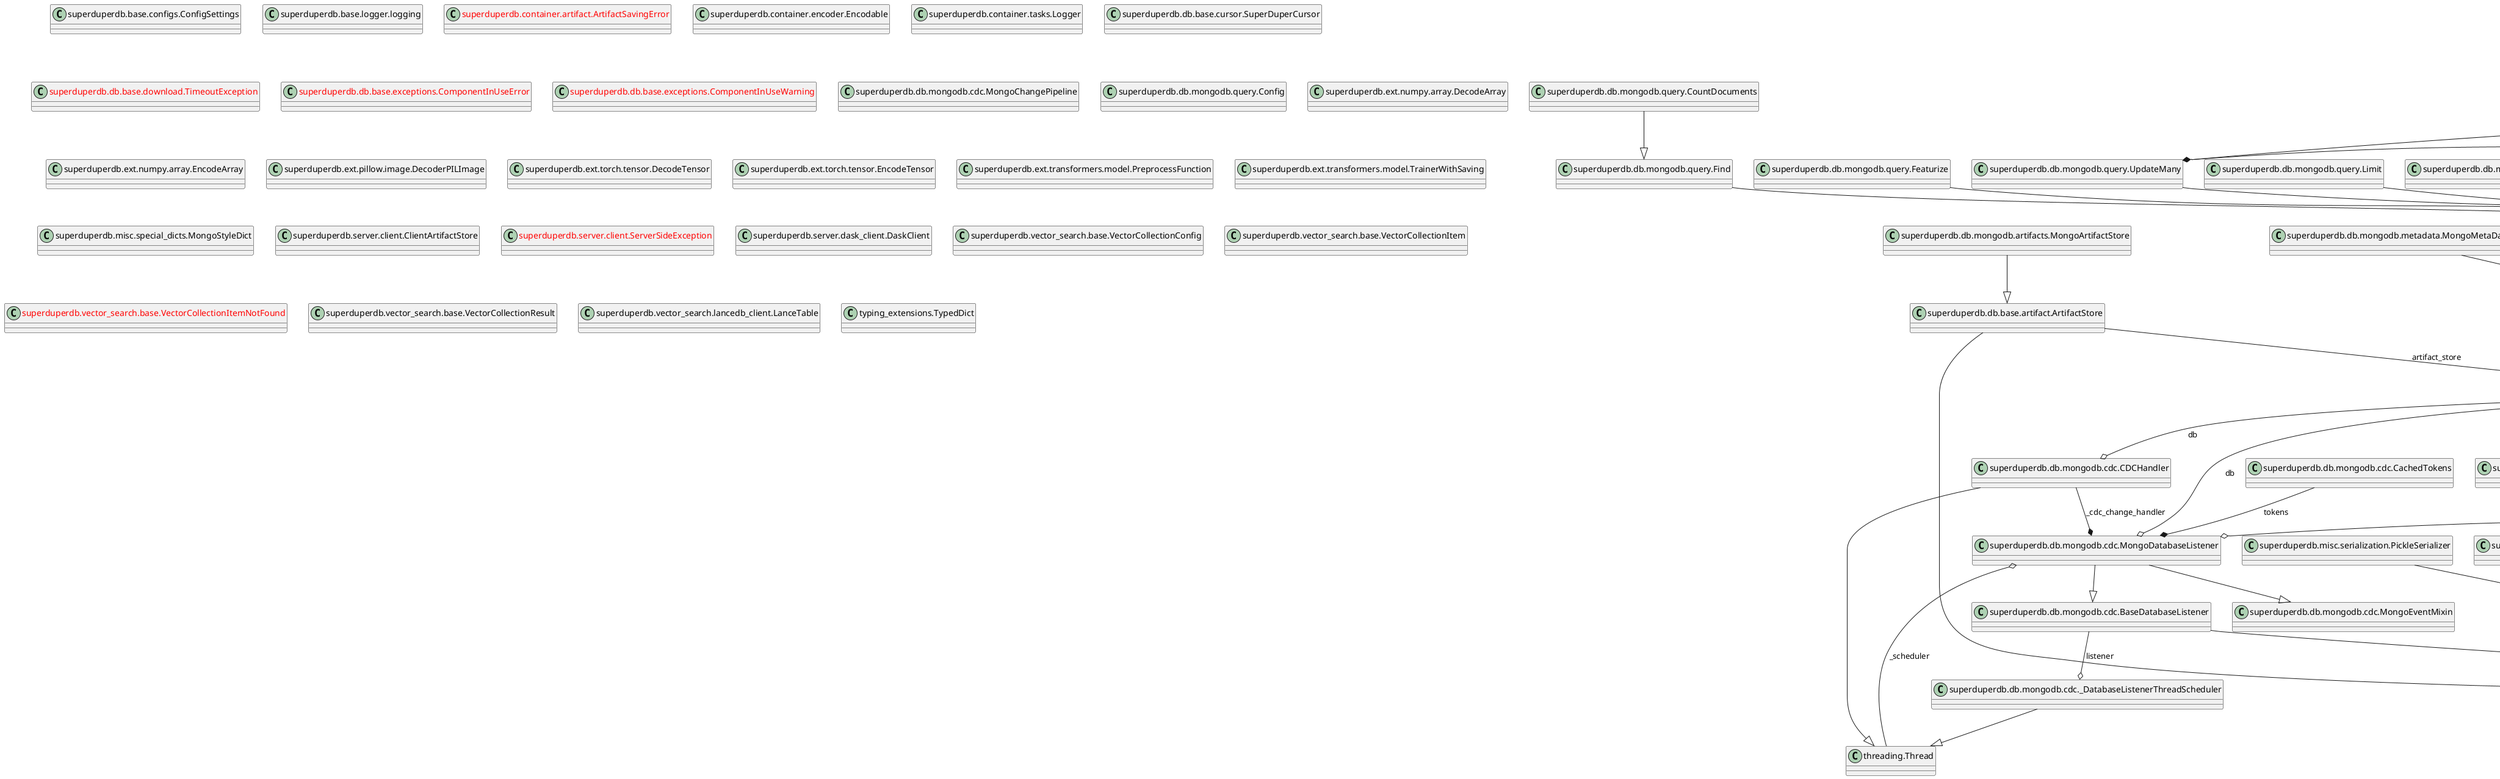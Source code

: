 @startuml classes
set namespaceSeparator none
class "abc.ABC" as abc.ABC {
}
class "bson.objectid.ObjectId" as bson.objectid.ObjectId {
}
class "enum.Enum" as enum.Enum {
}
class "superduperdb.base.config.Api" as superduperdb.base.config.Api {
}
class "superduperdb.base.config.Apis" as superduperdb.base.config.Apis {
}
class "superduperdb.base.config.Config" as superduperdb.base.config.Config {
}
class "superduperdb.base.config.Config" as superduperdb.base.config.Config.Config {
}
class "superduperdb.base.config.Dask" as superduperdb.base.config.Dask {
}
class "superduperdb.base.config.DataLayer" as superduperdb.base.config.DataLayer {
}
class "superduperdb.base.config.DataLayers" as superduperdb.base.config.DataLayers {
}
class "superduperdb.base.config.Deployment" as superduperdb.base.config.Deployment {
}
class "superduperdb.base.config.HasPort" as superduperdb.base.config.HasPort {
}
class "superduperdb.base.config.HostPort" as superduperdb.base.config.HostPort {
}
class "superduperdb.base.config.InMemory" as superduperdb.base.config.InMemory {
}
class "superduperdb.base.config.IpPort" as superduperdb.base.config.IpPort {
}
class "superduperdb.base.config.LanceDB" as superduperdb.base.config.LanceDB {
}
class "superduperdb.base.config.LogLevel" as superduperdb.base.config.LogLevel {
}
class "superduperdb.base.config.LogType" as superduperdb.base.config.LogType {
}
class "superduperdb.base.config.Logging" as superduperdb.base.config.Logging {
}
class "superduperdb.base.config.ModelServer" as superduperdb.base.config.ModelServer {
}
class "superduperdb.base.config.MongoDB" as superduperdb.base.config.MongoDB {
}
class "superduperdb.base.config.Notebook" as superduperdb.base.config.Notebook {
}
class "superduperdb.base.config.Retry" as superduperdb.base.config.Retry {
}
class "superduperdb.base.config.Server" as superduperdb.base.config.Server {
}
class "superduperdb.base.config.VectorSearch" as superduperdb.base.config.VectorSearch {
}
class "superduperdb.base.configs.ConfigSettings" as superduperdb.base.configs.ConfigSettings {
}
class "superduperdb.base.jsonable.Config" as superduperdb.base.jsonable.JSONable.Config {
}
class "superduperdb.base.jsonable.JSONable" as superduperdb.base.jsonable.JSONable {
}
class "superduperdb.base.logger.logging" as superduperdb.base.logger.logging {
}
class "superduperdb.container.artifact.Artifact" as superduperdb.container.artifact.Artifact {
}
class "superduperdb.container.artifact.ArtifactDesc" as superduperdb.container.artifact.ArtifactDesc {
}
class "<color:red>superduperdb.container.artifact.ArtifactSavingError</color>" as superduperdb.container.artifact.ArtifactSavingError {
}
class "superduperdb.container.component.Component" as superduperdb.container.component.Component {
}
class "superduperdb.container.dataset.Dataset" as superduperdb.container.dataset.Dataset {
}
class "superduperdb.container.document.Document" as superduperdb.container.document.Document {
}
class "superduperdb.container.encoder.Encodable" as superduperdb.container.encoder.Encodable {
}
class "superduperdb.container.encoder.Encoder" as superduperdb.container.encoder.Encoder {
}
class "superduperdb.container.job.ComponentJob" as superduperdb.container.job.ComponentJob {
}
class "superduperdb.container.job.FunctionJob" as superduperdb.container.job.FunctionJob {
}
class "superduperdb.container.job.Job" as superduperdb.container.job.Job {
}
class "superduperdb.container.listener.Listener" as superduperdb.container.listener.Listener {
}
class "superduperdb.container.metric.Metric" as superduperdb.container.metric.Metric {
}
class "superduperdb.container.model.Model" as superduperdb.container.model.Model {
}
class "superduperdb.container.model.PredictMixin" as superduperdb.container.model.PredictMixin {
}
class "superduperdb.container.model._TrainingConfiguration" as superduperdb.container.model._TrainingConfiguration {
}
class "superduperdb.container.serializable.Serializable" as superduperdb.container.serializable.Serializable {
}
class "superduperdb.container.task_workflow.TaskWorkflow" as superduperdb.container.task_workflow.TaskWorkflow {
}
class "superduperdb.container.tasks.Logger" as superduperdb.container.tasks.Logger {
}
class "superduperdb.container.vector_index.VectorIndex" as superduperdb.container.vector_index.VectorIndex {
}
class "superduperdb.data.cache.key_cache.Cache" as superduperdb.data.cache.key_cache.Cache {
}
class "superduperdb.data.cache.key_cache.KeyCache" as superduperdb.data.cache.key_cache.KeyCache {
}
class "superduperdb.data.cache.typed_cache.TypedCache" as superduperdb.data.cache.typed_cache.TypedCache {
}
class "superduperdb.data.cache.uri_cache.Cached" as superduperdb.data.cache.uri_cache.Cached {
}
class "superduperdb.data.cache.uri_cache.URICache" as superduperdb.data.cache.uri_cache.URICache {
}
class "superduperdb.db.base.artifact.ArtifactStore" as superduperdb.db.base.artifact.ArtifactStore {
}
class "superduperdb.db.base.cdc.DatabaseListenerFactory" as superduperdb.db.base.cdc.DatabaseListenerFactory {
}
class "superduperdb.db.base.cursor.SuperDuperCursor" as superduperdb.db.base.cursor.SuperDuperCursor {
}
class "superduperdb.db.base.data_backend.BaseDataBackend" as superduperdb.db.base.data_backend.BaseDataBackend {
}
class "superduperdb.db.base.db.DB" as superduperdb.db.base.db.DB {
}
class "superduperdb.db.base.db.LoadDict" as superduperdb.db.base.db.LoadDict {
}
class "superduperdb.db.base.download.BaseDownloader" as superduperdb.db.base.download.BaseDownloader {
}
class "superduperdb.db.base.download.Downloader" as superduperdb.db.base.download.Downloader {
}
class "superduperdb.db.base.download.Fetcher" as superduperdb.db.base.download.Fetcher {
}
class "superduperdb.db.base.download.InMemoryDownloader" as superduperdb.db.base.download.InMemoryDownloader {
}
class "<color:red>superduperdb.db.base.download.TimeoutException</color>" as superduperdb.db.base.download.TimeoutException {
}
class "<color:red>superduperdb.db.base.exceptions.ComponentInUseError</color>" as superduperdb.db.base.exceptions.ComponentInUseError {
}
class "<color:red>superduperdb.db.base.exceptions.ComponentInUseWarning</color>" as superduperdb.db.base.exceptions.ComponentInUseWarning {
}
class "superduperdb.db.base.metadata.MetaDataStore" as superduperdb.db.base.metadata.MetaDataStore {
}
class "superduperdb.db.base.query.Delete" as superduperdb.db.base.query.Delete {
}
class "superduperdb.db.base.query.Insert" as superduperdb.db.base.query.Insert {
}
class "superduperdb.db.base.query.Like" as superduperdb.db.base.query.Like {
}
class "superduperdb.db.base.query.Select" as superduperdb.db.base.query.Select {
}
class "superduperdb.db.base.query.SelectOne" as superduperdb.db.base.query.SelectOne {
}
class "superduperdb.db.base.query.Update" as superduperdb.db.base.query.Update {
}
class "superduperdb.db.mongodb.artifacts.MongoArtifactStore" as superduperdb.db.mongodb.artifacts.MongoArtifactStore {
}
class "superduperdb.db.mongodb.cdc.BaseDatabaseListener" as superduperdb.db.mongodb.cdc.BaseDatabaseListener {
}
class "superduperdb.db.mongodb.cdc.CDCHandler" as superduperdb.db.mongodb.cdc.CDCHandler {
}
class "superduperdb.db.mongodb.cdc.CDCKeys" as superduperdb.db.mongodb.cdc.CDCKeys {
}
class "superduperdb.db.mongodb.cdc.CachedTokens" as superduperdb.db.mongodb.cdc.CachedTokens {
}
class "superduperdb.db.mongodb.cdc.DBEvent" as superduperdb.db.mongodb.cdc.DBEvent {
}
class "superduperdb.db.mongodb.cdc.MongoChangePipeline" as superduperdb.db.mongodb.cdc.MongoChangePipeline {
}
class "superduperdb.db.mongodb.cdc.MongoDatabaseListener" as superduperdb.db.mongodb.cdc.MongoDatabaseListener {
}
class "superduperdb.db.mongodb.cdc.MongoEventMixin" as superduperdb.db.mongodb.cdc.MongoEventMixin {
}
class "superduperdb.db.mongodb.cdc.ObjectId" as superduperdb.db.mongodb.cdc.ObjectId {
}
class "superduperdb.db.mongodb.cdc.Packet" as superduperdb.db.mongodb.cdc.Packet {
}
class "superduperdb.db.mongodb.cdc._DatabaseListenerThreadScheduler" as superduperdb.db.mongodb.cdc._DatabaseListenerThreadScheduler {
}
class "superduperdb.db.mongodb.data_backend.MongoDataBackend" as superduperdb.db.mongodb.data_backend.MongoDataBackend {
}
class "superduperdb.db.mongodb.loading.MongoIterable" as superduperdb.db.mongodb.loading.MongoIterable {
}
class "superduperdb.db.mongodb.metadata.MongoMetaDataStore" as superduperdb.db.mongodb.metadata.MongoMetaDataStore {
}
class "superduperdb.db.mongodb.query.Aggregate" as superduperdb.db.mongodb.query.Aggregate {
}
class "superduperdb.db.mongodb.query.ChangeStream" as superduperdb.db.mongodb.query.ChangeStream {
}
class "superduperdb.db.mongodb.query.Collection" as superduperdb.db.mongodb.query.Collection {
}
class "superduperdb.db.mongodb.query.Config" as superduperdb.db.mongodb.query.PostLike.Config {
}
class "superduperdb.db.mongodb.query.Count" as superduperdb.db.mongodb.query.Count {
}
class "superduperdb.db.mongodb.query.CountDocuments" as superduperdb.db.mongodb.query.CountDocuments {
}
class "superduperdb.db.mongodb.query.DeleteMany" as superduperdb.db.mongodb.query.DeleteMany {
}
class "superduperdb.db.mongodb.query.DeleteOne" as superduperdb.db.mongodb.query.DeleteOne {
}
class "superduperdb.db.mongodb.query.Featurize" as superduperdb.db.mongodb.query.Featurize {
}
class "superduperdb.db.mongodb.query.FeaturizeOne" as superduperdb.db.mongodb.query.FeaturizeOne {
}
class "superduperdb.db.mongodb.query.Find" as superduperdb.db.mongodb.query.Find {
}
class "superduperdb.db.mongodb.query.FindOne" as superduperdb.db.mongodb.query.FindOne {
}
class "superduperdb.db.mongodb.query.InsertMany" as superduperdb.db.mongodb.query.InsertMany {
}
class "superduperdb.db.mongodb.query.Limit" as superduperdb.db.mongodb.query.Limit {
}
class "superduperdb.db.mongodb.query.PostLike" as superduperdb.db.mongodb.query.PostLike {
}
class "superduperdb.db.mongodb.query.PreLike" as superduperdb.db.mongodb.query.PreLike {
}
class "superduperdb.db.mongodb.query.ReplaceOne" as superduperdb.db.mongodb.query.ReplaceOne {
}
class "superduperdb.db.mongodb.query.UpdateMany" as superduperdb.db.mongodb.query.UpdateMany {
}
class "superduperdb.db.mongodb.query.UpdateOne" as superduperdb.db.mongodb.query.UpdateOne {
}
class "superduperdb.db.query_dataset.CachedQueryDataset" as superduperdb.db.query_dataset.CachedQueryDataset {
}
class "superduperdb.db.query_dataset.ExpiryCache" as superduperdb.db.query_dataset.ExpiryCache {
}
class "superduperdb.db.query_dataset.QueryDataset" as superduperdb.db.query_dataset.QueryDataset {
}
class "superduperdb.ext.numpy.array.DecodeArray" as superduperdb.ext.numpy.array.DecodeArray {
}
class "superduperdb.ext.numpy.array.EncodeArray" as superduperdb.ext.numpy.array.EncodeArray {
}
class "superduperdb.ext.openai.model.OpenAI" as superduperdb.ext.openai.model.OpenAI {
}
class "superduperdb.ext.openai.model.OpenAIChatCompletion" as superduperdb.ext.openai.model.OpenAIChatCompletion {
}
class "superduperdb.ext.openai.model.OpenAIEmbedding" as superduperdb.ext.openai.model.OpenAIEmbedding {
}
class "superduperdb.ext.pillow.image.DecoderPILImage" as superduperdb.ext.pillow.image.DecoderPILImage {
}
class "superduperdb.ext.sklearn.model.Estimator" as superduperdb.ext.sklearn.model.Estimator {
}
class "superduperdb.ext.sklearn.model.SklearnTrainingConfiguration" as superduperdb.ext.sklearn.model.SklearnTrainingConfiguration {
}
class "superduperdb.ext.torch.model.Base" as superduperdb.ext.torch.model.Base {
}
class "superduperdb.ext.torch.model.BasicDataset" as superduperdb.ext.torch.model.BasicDataset {
}
class "superduperdb.ext.torch.model.TorchModel" as superduperdb.ext.torch.model.TorchModel {
}
class "superduperdb.ext.torch.model.TorchTrainerConfiguration" as superduperdb.ext.torch.model.TorchTrainerConfiguration {
}
class "superduperdb.ext.torch.tensor.DecodeTensor" as superduperdb.ext.torch.tensor.DecodeTensor {
}
class "superduperdb.ext.torch.tensor.EncodeTensor" as superduperdb.ext.torch.tensor.EncodeTensor {
}
class "superduperdb.ext.transformers.model.Pipeline" as superduperdb.ext.transformers.model.Pipeline {
}
class "superduperdb.ext.transformers.model.PreprocessFunction" as superduperdb.ext.transformers.model.PreprocessFunction {
}
class "superduperdb.ext.transformers.model.TrainerWithSaving" as superduperdb.ext.transformers.model.TrainerWithSaving {
}
class "superduperdb.misc.retry.Retry" as superduperdb.misc.retry.Retry {
}
class "superduperdb.misc.serialization.DillSerializer" as superduperdb.misc.serialization.DillSerializer {
}
class "superduperdb.misc.serialization.ModuleClassDict" as superduperdb.misc.serialization.ModuleClassDict {
}
class "superduperdb.misc.serialization.PickleSerializer" as superduperdb.misc.serialization.PickleSerializer {
}
class "superduperdb.misc.serialization.Serializer" as superduperdb.misc.serialization.Serializer {
}
class "superduperdb.misc.serialization.TorchSerializer" as superduperdb.misc.serialization.TorchSerializer {
}
class "superduperdb.misc.special_dicts.MongoStyleDict" as superduperdb.misc.special_dicts.MongoStyleDict {
}
class "superduperdb.misc.superduper.DuckTyper" as superduperdb.misc.superduper.DuckTyper {
}
class "superduperdb.misc.superduper.MongoDbTyper" as superduperdb.misc.superduper.MongoDbTyper {
}
class "superduperdb.misc.superduper.SklearnTyper" as superduperdb.misc.superduper.SklearnTyper {
}
class "superduperdb.misc.superduper.TorchTyper" as superduperdb.misc.superduper.TorchTyper {
}
class "superduperdb.server.client.Client" as superduperdb.server.client.Client {
}
class "superduperdb.server.client.ClientArtifactStore" as superduperdb.server.client.ClientArtifactStore {
}
class "superduperdb.server.client.LoadDict" as superduperdb.server.client.LoadDict {
}
class "<color:red>superduperdb.server.client.ServerSideException</color>" as superduperdb.server.client.ServerSideException {
}
class "superduperdb.server.dask_client.DaskClient" as superduperdb.server.dask_client.DaskClient {
}
class "superduperdb.vector_search.base.BaseVectorIndex" as superduperdb.vector_search.base.BaseVectorIndex {
}
class "superduperdb.vector_search.base.VectorCollection" as superduperdb.vector_search.base.VectorCollection {
}
class "superduperdb.vector_search.base.VectorCollectionConfig" as superduperdb.vector_search.base.VectorCollectionConfig {
}
class "superduperdb.vector_search.base.VectorCollectionItem" as superduperdb.vector_search.base.VectorCollectionItem {
}
class "<color:red>superduperdb.vector_search.base.VectorCollectionItemNotFound</color>" as superduperdb.vector_search.base.VectorCollectionItemNotFound {
}
class "superduperdb.vector_search.base.VectorCollectionResult" as superduperdb.vector_search.base.VectorCollectionResult {
}
class "superduperdb.vector_search.base.VectorDatabase" as superduperdb.vector_search.base.VectorDatabase {
}
class "superduperdb.vector_search.faiss_index.FaissVectorIndex" as superduperdb.vector_search.faiss_index.FaissVectorIndex {
}
class "superduperdb.vector_search.inmemory.InMemoryVectorCollection" as superduperdb.vector_search.inmemory.InMemoryVectorCollection {
}
class "superduperdb.vector_search.inmemory.InMemoryVectorDatabase" as superduperdb.vector_search.inmemory.InMemoryVectorDatabase {
}
class "superduperdb.vector_search.lancedb_client.LanceDBClient" as superduperdb.vector_search.lancedb_client.LanceDBClient {
}
class "superduperdb.vector_search.lancedb_client.LanceTable" as superduperdb.vector_search.lancedb_client.LanceTable {
}
class "superduperdb.vector_search.lancedb_client.LanceVectorIndex" as superduperdb.vector_search.lancedb_client.LanceVectorIndex {
}
class "superduperdb.vector_search.table_scan.VanillaVectorIndex" as superduperdb.vector_search.table_scan.VanillaVectorIndex {
}
class "threading.Thread" as threading.Thread {
}
class "torch.utils.data.dataset.Dataset" as torch.utils.data.dataset.Dataset {
}
class "torch.utils.data.dataset.IterableDataset" as torch.utils.data.dataset.IterableDataset {
}
class "typing.Generic" as typing.Generic {
}
class "typing.TypedDict" as typing.TypedDict {
}
class "typing_extensions.TypedDict" as typing_extensions.TypedDict {
}
class "typing_extensions.TypedDict" as typing_extensions.TypedDict {
}
superduperdb.base.config.Api --|> superduperdb.base.jsonable.JSONable
superduperdb.base.config.Apis --|> superduperdb.base.jsonable.JSONable
superduperdb.base.config.Config --|> superduperdb.base.jsonable.JSONable
superduperdb.base.config.Config.Config --|> superduperdb.base.jsonable.JSONable.Config
superduperdb.base.config.Dask --|> superduperdb.base.config.IpPort
superduperdb.base.config.DataLayer --|> superduperdb.base.jsonable.JSONable
superduperdb.base.config.DataLayers --|> superduperdb.base.jsonable.JSONable
superduperdb.base.config.Deployment --|> superduperdb.base.jsonable.JSONable
superduperdb.base.config.HasPort --|> superduperdb.base.jsonable.JSONable
superduperdb.base.config.HostPort --|> superduperdb.base.config.HasPort
superduperdb.base.config.InMemory --|> superduperdb.base.jsonable.JSONable
superduperdb.base.config.IpPort --|> superduperdb.base.config.HasPort
superduperdb.base.config.LanceDB --|> superduperdb.base.jsonable.JSONable
superduperdb.base.config.LogLevel --|> enum.Enum
superduperdb.base.config.LogType --|> enum.Enum
superduperdb.base.config.Logging --|> superduperdb.base.jsonable.JSONable
superduperdb.base.config.ModelServer --|> superduperdb.base.config.HostPort
superduperdb.base.config.MongoDB --|> superduperdb.base.config.HostPort
superduperdb.base.config.Notebook --|> superduperdb.base.jsonable.JSONable
superduperdb.base.config.Retry --|> superduperdb.base.jsonable.JSONable
superduperdb.base.config.Server --|> superduperdb.base.jsonable.JSONable
superduperdb.base.config.VectorSearch --|> superduperdb.base.jsonable.JSONable
superduperdb.container.artifact.ArtifactDesc --|> typing.TypedDict
superduperdb.container.component.Component --|> superduperdb.container.serializable.Serializable
superduperdb.container.dataset.Dataset --|> superduperdb.container.component.Component
superduperdb.container.encoder.Encoder --|> superduperdb.container.component.Component
superduperdb.container.job.ComponentJob --|> superduperdb.container.job.Job
superduperdb.container.job.FunctionJob --|> superduperdb.container.job.Job
superduperdb.container.listener.Listener --|> superduperdb.container.component.Component
superduperdb.container.metric.Metric --|> superduperdb.container.component.Component
superduperdb.container.model.Model --|> superduperdb.container.component.Component
superduperdb.container.model.Model --|> superduperdb.container.model.PredictMixin
superduperdb.container.model._TrainingConfiguration --|> superduperdb.container.component.Component
superduperdb.container.vector_index.VectorIndex --|> superduperdb.container.component.Component
superduperdb.data.cache.key_cache.Cache --|> abc.ABC
superduperdb.data.cache.key_cache.KeyCache --|> superduperdb.data.cache.key_cache.Cache
superduperdb.data.cache.key_cache.KeyCache --|> typing.Generic
superduperdb.data.cache.uri_cache.Cached --|> typing.Generic
superduperdb.data.cache.uri_cache.URICache --|> superduperdb.data.cache.typed_cache.TypedCache
superduperdb.db.base.artifact.ArtifactStore --|> abc.ABC
superduperdb.db.base.cdc.DatabaseListenerFactory --|> typing.Generic
superduperdb.db.base.data_backend.BaseDataBackend --|> abc.ABC
superduperdb.db.base.download.Downloader --|> superduperdb.db.base.download.BaseDownloader
superduperdb.db.base.download.InMemoryDownloader --|> superduperdb.db.base.download.BaseDownloader
superduperdb.db.base.metadata.MetaDataStore --|> abc.ABC
superduperdb.db.base.query.Delete --|> abc.ABC
superduperdb.db.base.query.Delete --|> superduperdb.container.serializable.Serializable
superduperdb.db.base.query.Insert --|> abc.ABC
superduperdb.db.base.query.Insert --|> superduperdb.container.serializable.Serializable
superduperdb.db.base.query.Like --|> abc.ABC
superduperdb.db.base.query.Like --|> superduperdb.container.serializable.Serializable
superduperdb.db.base.query.Select --|> abc.ABC
superduperdb.db.base.query.Select --|> superduperdb.container.serializable.Serializable
superduperdb.db.base.query.SelectOne --|> abc.ABC
superduperdb.db.base.query.SelectOne --|> superduperdb.container.serializable.Serializable
superduperdb.db.base.query.Update --|> abc.ABC
superduperdb.db.base.query.Update --|> superduperdb.container.serializable.Serializable
superduperdb.db.mongodb.artifacts.MongoArtifactStore --|> superduperdb.db.base.artifact.ArtifactStore
superduperdb.db.mongodb.cdc.BaseDatabaseListener --|> abc.ABC
superduperdb.db.mongodb.cdc.CDCHandler --|> threading.Thread
superduperdb.db.mongodb.cdc.CDCKeys --|> enum.Enum
superduperdb.db.mongodb.cdc.DBEvent --|> enum.Enum
superduperdb.db.mongodb.cdc.MongoDatabaseListener --|> superduperdb.db.mongodb.cdc.BaseDatabaseListener
superduperdb.db.mongodb.cdc.MongoDatabaseListener --|> superduperdb.db.mongodb.cdc.MongoEventMixin
superduperdb.db.mongodb.cdc.ObjectId --|> bson.objectid.ObjectId
superduperdb.db.mongodb.cdc._DatabaseListenerThreadScheduler --|> threading.Thread
superduperdb.db.mongodb.data_backend.MongoDataBackend --|> superduperdb.db.base.data_backend.BaseDataBackend
superduperdb.db.mongodb.loading.MongoIterable --|> torch.utils.data.dataset.IterableDataset
superduperdb.db.mongodb.metadata.MongoMetaDataStore --|> superduperdb.db.base.metadata.MetaDataStore
superduperdb.db.mongodb.query.Aggregate --|> superduperdb.db.base.query.Select
superduperdb.db.mongodb.query.Collection --|> superduperdb.container.serializable.Serializable
superduperdb.db.mongodb.query.Count --|> superduperdb.db.base.query.SelectOne
superduperdb.db.mongodb.query.CountDocuments --|> superduperdb.db.mongodb.query.Find
superduperdb.db.mongodb.query.DeleteMany --|> superduperdb.db.base.query.Delete
superduperdb.db.mongodb.query.DeleteOne --|> superduperdb.db.base.query.Delete
superduperdb.db.mongodb.query.Featurize --|> superduperdb.db.base.query.Select
superduperdb.db.mongodb.query.FeaturizeOne --|> superduperdb.db.base.query.SelectOne
superduperdb.db.mongodb.query.Find --|> superduperdb.db.base.query.Select
superduperdb.db.mongodb.query.FindOne --|> superduperdb.db.base.query.SelectOne
superduperdb.db.mongodb.query.InsertMany --|> superduperdb.db.base.query.Insert
superduperdb.db.mongodb.query.Limit --|> superduperdb.db.base.query.Select
superduperdb.db.mongodb.query.PostLike --|> superduperdb.db.base.query.Select
superduperdb.db.mongodb.query.PreLike --|> superduperdb.db.base.query.Like
superduperdb.db.mongodb.query.ReplaceOne --|> superduperdb.db.base.query.Update
superduperdb.db.mongodb.query.UpdateMany --|> superduperdb.db.base.query.Update
superduperdb.db.mongodb.query.UpdateOne --|> superduperdb.db.base.query.Update
superduperdb.db.query_dataset.CachedQueryDataset --|> torch.utils.data.dataset.Dataset
superduperdb.db.query_dataset.QueryDataset --|> torch.utils.data.dataset.Dataset
superduperdb.ext.openai.model.OpenAI --|> superduperdb.container.component.Component
superduperdb.ext.openai.model.OpenAI --|> superduperdb.container.model.PredictMixin
superduperdb.ext.openai.model.OpenAIChatCompletion --|> superduperdb.ext.openai.model.OpenAI
superduperdb.ext.openai.model.OpenAIEmbedding --|> superduperdb.ext.openai.model.OpenAI
superduperdb.ext.sklearn.model.Estimator --|> superduperdb.container.model.Model
superduperdb.ext.sklearn.model.SklearnTrainingConfiguration --|> superduperdb.container.model._TrainingConfiguration
superduperdb.ext.torch.model.BasicDataset --|> torch.utils.data.dataset.Dataset
superduperdb.ext.torch.model.TorchModel --|> superduperdb.container.model.Model
superduperdb.ext.torch.model.TorchModel --|> superduperdb.ext.torch.model.Base
superduperdb.ext.torch.model.TorchTrainerConfiguration --|> superduperdb.container.model._TrainingConfiguration
superduperdb.ext.transformers.model.Pipeline --|> superduperdb.container.model.Model
superduperdb.misc.serialization.DillSerializer --|> superduperdb.misc.serialization.Serializer
superduperdb.misc.serialization.ModuleClassDict --|> typing.TypedDict
superduperdb.misc.serialization.PickleSerializer --|> superduperdb.misc.serialization.Serializer
superduperdb.misc.serialization.Serializer --|> abc.ABC
superduperdb.misc.serialization.TorchSerializer --|> superduperdb.misc.serialization.Serializer
superduperdb.misc.superduper.MongoDbTyper --|> superduperdb.misc.superduper.DuckTyper
superduperdb.misc.superduper.SklearnTyper --|> superduperdb.misc.superduper.DuckTyper
superduperdb.misc.superduper.TorchTyper --|> superduperdb.misc.superduper.DuckTyper
superduperdb.vector_search.base.VectorCollection --|> abc.ABC
superduperdb.vector_search.base.VectorDatabase --|> abc.ABC
superduperdb.vector_search.faiss_index.FaissVectorIndex --|> superduperdb.vector_search.base.BaseVectorIndex
superduperdb.vector_search.inmemory.InMemoryVectorCollection --|> superduperdb.vector_search.base.VectorCollection
superduperdb.vector_search.inmemory.InMemoryVectorDatabase --|> superduperdb.vector_search.base.VectorDatabase
superduperdb.vector_search.lancedb_client.LanceVectorIndex --|> superduperdb.vector_search.base.BaseVectorIndex
superduperdb.vector_search.table_scan.VanillaVectorIndex --|> superduperdb.vector_search.base.BaseVectorIndex
torch.utils.data.dataset.Dataset --|> typing.Generic
torch.utils.data.dataset.IterableDataset --|> torch.utils.data.dataset.Dataset
superduperdb.base.config.Apis --* superduperdb.base.config.Config : apis
superduperdb.base.config.Dask --* superduperdb.base.config.Config : dask
superduperdb.base.config.DataLayer --* superduperdb.base.config.DataLayers : artifact
superduperdb.base.config.DataLayer --* superduperdb.base.config.DataLayers : data_backend
superduperdb.base.config.DataLayer --* superduperdb.base.config.DataLayers : metadata
superduperdb.base.config.DataLayers --* superduperdb.base.config.Config : data_layers
superduperdb.base.config.LogLevel --* superduperdb.base.config.Logging : level
superduperdb.base.config.LogType --* superduperdb.base.config.Logging : type
superduperdb.base.config.Logging --* superduperdb.base.config.Config : logging
superduperdb.base.config.ModelServer --* superduperdb.base.config.Config : model_server
superduperdb.base.config.Notebook --* superduperdb.base.config.Config : notebook
superduperdb.base.config.Retry --* superduperdb.base.config.Apis : retry
superduperdb.base.config.Retry --* superduperdb.misc.retry.Retry : cfg
superduperdb.base.config.Server --* superduperdb.base.config.Config : server
superduperdb.base.config.VectorSearch --* superduperdb.base.config.Config : vector_search
superduperdb.container.artifact.Artifact --* superduperdb.ext.torch.model.TorchTrainerConfiguration : optimizer_cls
superduperdb.container.artifact.Artifact --* superduperdb.ext.transformers.model.Pipeline : object
superduperdb.container.artifact.Artifact --* superduperdb.ext.transformers.model.Pipeline : collate_fn
superduperdb.container.document.Document --* superduperdb.db.mongodb.query.PostLike : r
superduperdb.container.document.Document --* superduperdb.db.mongodb.query.PreLike : r
superduperdb.container.document.Document --* superduperdb.db.mongodb.query.ReplaceOne : update
superduperdb.container.document.Document --* superduperdb.db.mongodb.query.UpdateMany : update
superduperdb.container.document.Document --* superduperdb.db.mongodb.query.UpdateOne : update
superduperdb.container.encoder.Encoder --* superduperdb.ext.openai.model.OpenAIEmbedding : encoder
superduperdb.container.serializable.Serializable --* superduperdb.db.mongodb.cdc.Packet : query
superduperdb.db.base.db.DB --* superduperdb.container.task_workflow.TaskWorkflow : database
superduperdb.db.base.db.DB --* superduperdb.db.base.db.LoadDict : database
superduperdb.db.base.db.DB --* superduperdb.db.query_dataset.CachedQueryDataset : _database
superduperdb.db.base.db.DB --* superduperdb.db.query_dataset.QueryDataset : _database
superduperdb.db.base.db.LoadDict --* superduperdb.db.base.db.DB : metrics
superduperdb.db.base.db.LoadDict --* superduperdb.db.base.db.DB : models
superduperdb.db.base.db.LoadDict --* superduperdb.db.base.db.DB : encoders
superduperdb.db.base.db.LoadDict --* superduperdb.db.base.db.DB : vector_indices
superduperdb.db.base.download.Fetcher --* superduperdb.db.base.download.Downloader : fetcher
superduperdb.db.base.download.Fetcher --* superduperdb.db.base.download.InMemoryDownloader : fetcher
superduperdb.db.base.query.Select --* superduperdb.db.base.data_backend.BaseDataBackend : select_cls
superduperdb.db.mongodb.cdc.CDCHandler --* superduperdb.db.mongodb.cdc.MongoDatabaseListener : _cdc_change_handler
superduperdb.db.mongodb.cdc.CachedTokens --* superduperdb.db.mongodb.cdc.MongoDatabaseListener : tokens
superduperdb.db.mongodb.query.Collection --* superduperdb.db.mongodb.query.Aggregate : collection
superduperdb.db.mongodb.query.Collection --* superduperdb.db.mongodb.query.ChangeStream : collection
superduperdb.db.mongodb.query.Collection --* superduperdb.db.mongodb.query.DeleteMany : collection
superduperdb.db.mongodb.query.Collection --* superduperdb.db.mongodb.query.DeleteOne : collection
superduperdb.db.mongodb.query.Collection --* superduperdb.db.mongodb.query.InsertMany : collection
superduperdb.db.mongodb.query.Collection --* superduperdb.db.mongodb.query.PreLike : collection
superduperdb.db.mongodb.query.Collection --* superduperdb.db.mongodb.query.ReplaceOne : collection
superduperdb.db.mongodb.query.Collection --* superduperdb.db.mongodb.query.UpdateMany : collection
superduperdb.db.mongodb.query.Collection --* superduperdb.db.mongodb.query.UpdateOne : collection
superduperdb.db.query_dataset.ExpiryCache --* superduperdb.db.query_dataset.CachedQueryDataset : _cache
superduperdb.db.query_dataset.ExpiryCache --* superduperdb.db.query_dataset.CachedQueryDataset : _cache
superduperdb.server.client.Client --* superduperdb.server.client.LoadDict : client
superduperdb.server.client.LoadDict --* superduperdb.server.client.Client : encoders
superduperdb.vector_search.lancedb_client.LanceDBClient --* superduperdb.vector_search.lancedb_client.LanceVectorIndex : client
superduperdb.vector_search.table_scan.VanillaVectorIndex --* superduperdb.vector_search.inmemory.InMemoryVectorCollection : _index
superduperdb.db.base.artifact.ArtifactStore --o superduperdb.db.base.db.DB : artifact_store
superduperdb.db.base.data_backend.BaseDataBackend --o superduperdb.db.base.db.DB : databackend
superduperdb.db.base.db.DB --o superduperdb.db.mongodb.cdc.CDCHandler : db
superduperdb.db.base.db.DB --o superduperdb.db.mongodb.cdc.MongoDatabaseListener : db
superduperdb.db.base.metadata.MetaDataStore --o superduperdb.db.base.db.DB : metadata
superduperdb.db.mongodb.cdc.BaseDatabaseListener --o superduperdb.db.mongodb.cdc._DatabaseListenerThreadScheduler : listener
superduperdb.db.mongodb.query.Collection --o superduperdb.db.mongodb.cdc.MongoDatabaseListener : _on_component
threading.Thread --o superduperdb.db.mongodb.cdc.MongoDatabaseListener : _scheduler
@enduml
